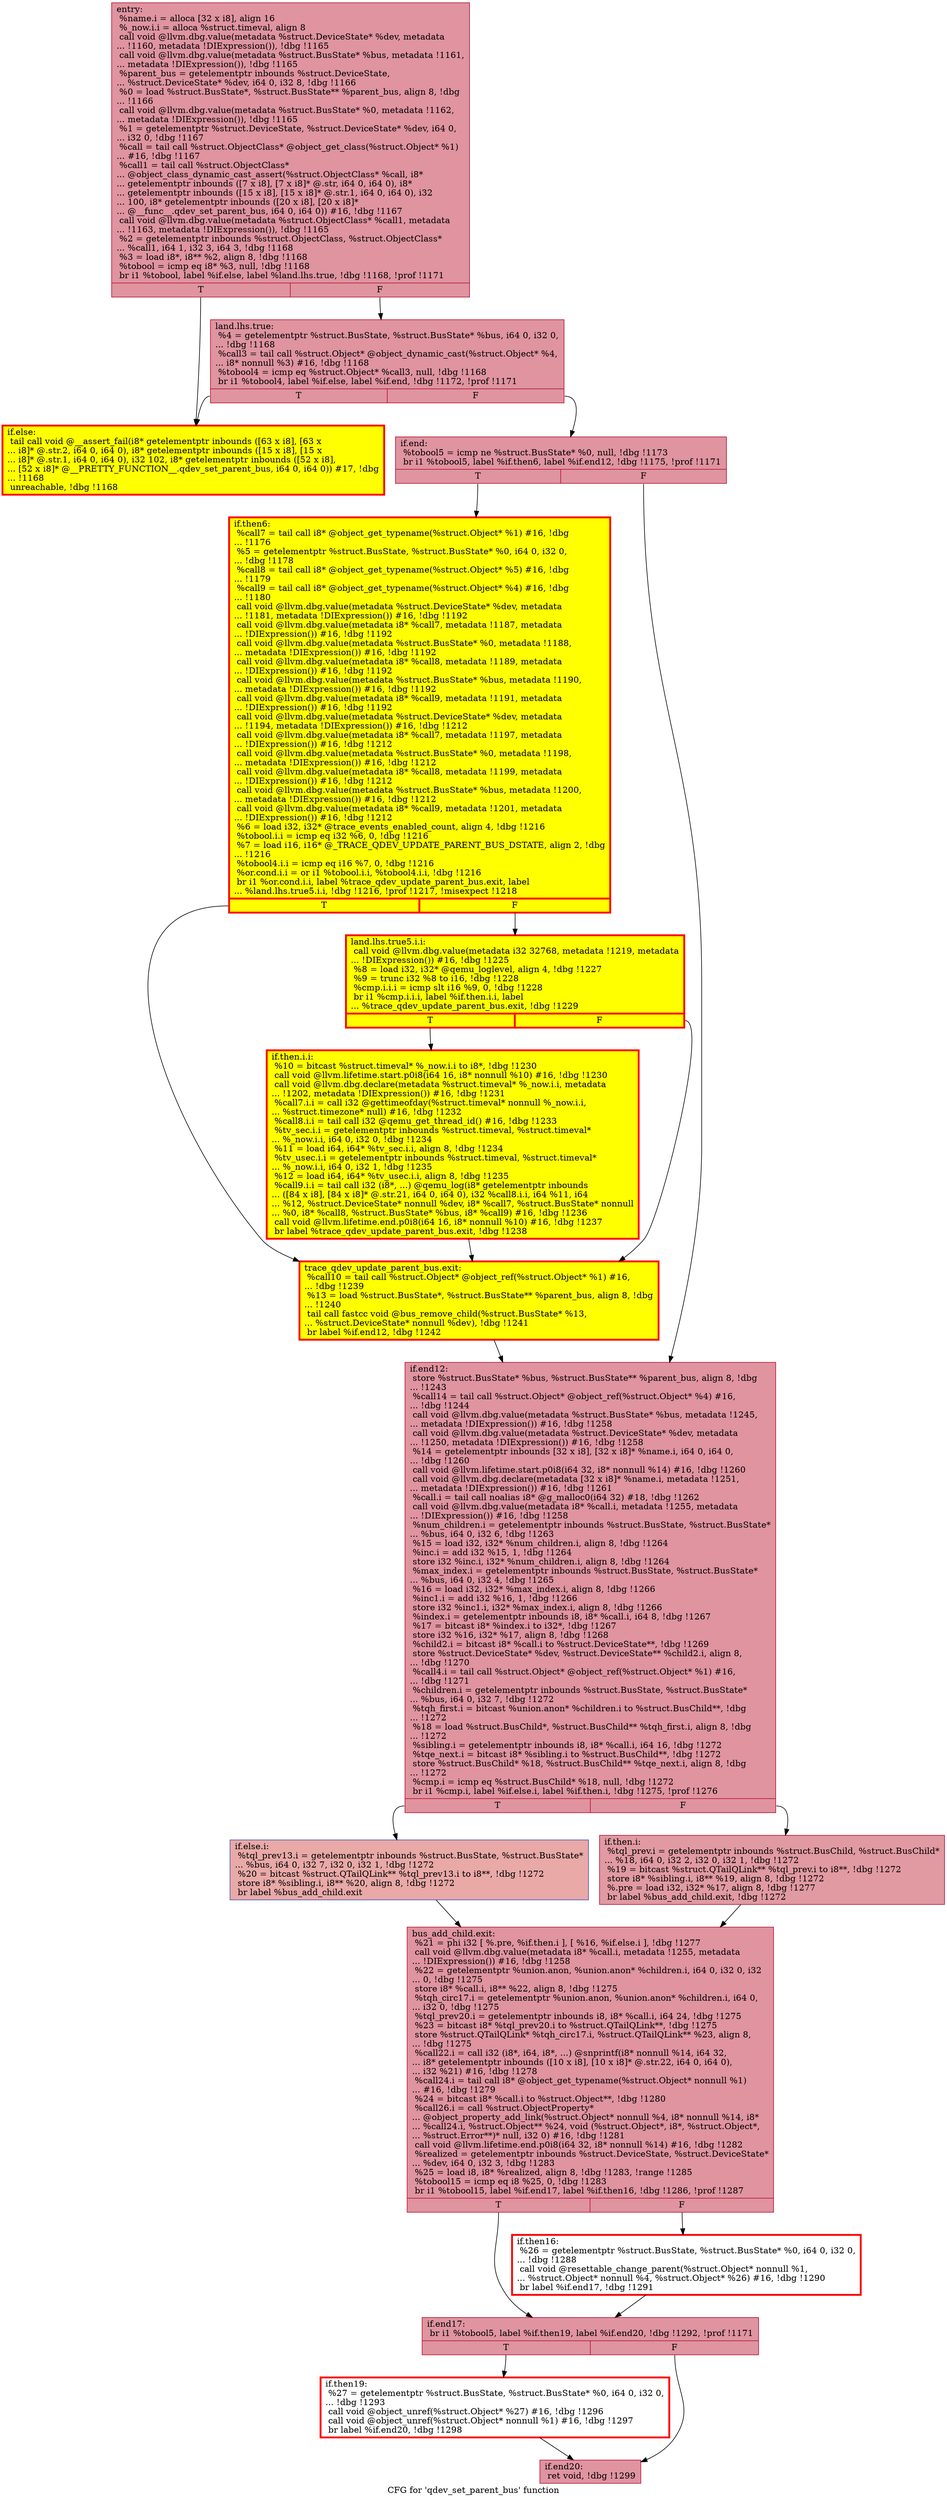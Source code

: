 digraph "CFG for 'qdev_set_parent_bus' function" {
	label="CFG for 'qdev_set_parent_bus' function";

	Node0x55e1ca0d0d10 [shape=record,color="#b70d28ff", style=filled, fillcolor="#b70d2870",label="{entry:\l  %name.i = alloca [32 x i8], align 16\l  %_now.i.i = alloca %struct.timeval, align 8\l  call void @llvm.dbg.value(metadata %struct.DeviceState* %dev, metadata\l... !1160, metadata !DIExpression()), !dbg !1165\l  call void @llvm.dbg.value(metadata %struct.BusState* %bus, metadata !1161,\l... metadata !DIExpression()), !dbg !1165\l  %parent_bus = getelementptr inbounds %struct.DeviceState,\l... %struct.DeviceState* %dev, i64 0, i32 8, !dbg !1166\l  %0 = load %struct.BusState*, %struct.BusState** %parent_bus, align 8, !dbg\l... !1166\l  call void @llvm.dbg.value(metadata %struct.BusState* %0, metadata !1162,\l... metadata !DIExpression()), !dbg !1165\l  %1 = getelementptr %struct.DeviceState, %struct.DeviceState* %dev, i64 0,\l... i32 0, !dbg !1167\l  %call = tail call %struct.ObjectClass* @object_get_class(%struct.Object* %1)\l... #16, !dbg !1167\l  %call1 = tail call %struct.ObjectClass*\l... @object_class_dynamic_cast_assert(%struct.ObjectClass* %call, i8*\l... getelementptr inbounds ([7 x i8], [7 x i8]* @.str, i64 0, i64 0), i8*\l... getelementptr inbounds ([15 x i8], [15 x i8]* @.str.1, i64 0, i64 0), i32\l... 100, i8* getelementptr inbounds ([20 x i8], [20 x i8]*\l... @__func__.qdev_set_parent_bus, i64 0, i64 0)) #16, !dbg !1167\l  call void @llvm.dbg.value(metadata %struct.ObjectClass* %call1, metadata\l... !1163, metadata !DIExpression()), !dbg !1165\l  %2 = getelementptr inbounds %struct.ObjectClass, %struct.ObjectClass*\l... %call1, i64 1, i32 3, i64 3, !dbg !1168\l  %3 = load i8*, i8** %2, align 8, !dbg !1168\l  %tobool = icmp eq i8* %3, null, !dbg !1168\l  br i1 %tobool, label %if.else, label %land.lhs.true, !dbg !1168, !prof !1171\l|{<s0>T|<s1>F}}"];
	Node0x55e1ca0d0d10:s0 -> Node0x55e1ca0df960;
	Node0x55e1ca0d0d10:s1 -> Node0x55e1ca0df9d0;
	Node0x55e1ca0df9d0 [shape=record,color="#b70d28ff", style=filled, fillcolor="#b70d2870",label="{land.lhs.true:                                    \l  %4 = getelementptr %struct.BusState, %struct.BusState* %bus, i64 0, i32 0,\l... !dbg !1168\l  %call3 = tail call %struct.Object* @object_dynamic_cast(%struct.Object* %4,\l... i8* nonnull %3) #16, !dbg !1168\l  %tobool4 = icmp eq %struct.Object* %call3, null, !dbg !1168\l  br i1 %tobool4, label %if.else, label %if.end, !dbg !1172, !prof !1171\l|{<s0>T|<s1>F}}"];
	Node0x55e1ca0df9d0:s0 -> Node0x55e1ca0df960;
	Node0x55e1ca0df9d0:s1 -> Node0x55e1ca0df910;
	Node0x55e1ca0df960 [shape=record,penwidth=3.0, style="filled", color="red", fillcolor="yellow",label="{if.else:                                          \l  tail call void @__assert_fail(i8* getelementptr inbounds ([63 x i8], [63 x\l... i8]* @.str.2, i64 0, i64 0), i8* getelementptr inbounds ([15 x i8], [15 x\l... i8]* @.str.1, i64 0, i64 0), i32 102, i8* getelementptr inbounds ([52 x i8],\l... [52 x i8]* @__PRETTY_FUNCTION__.qdev_set_parent_bus, i64 0, i64 0)) #17, !dbg\l... !1168\l  unreachable, !dbg !1168\l}"];
	Node0x55e1ca0df910 [shape=record,color="#b70d28ff", style=filled, fillcolor="#b70d2870",label="{if.end:                                           \l  %tobool5 = icmp ne %struct.BusState* %0, null, !dbg !1173\l  br i1 %tobool5, label %if.then6, label %if.end12, !dbg !1175, !prof !1171\l|{<s0>T|<s1>F}}"];
	Node0x55e1ca0df910:s0 -> Node0x55e1ca0a1260;
	Node0x55e1ca0df910:s1 -> Node0x55e1ca0a1320;
	Node0x55e1ca0a1260 [shape=record,penwidth=3.0, style="filled", color="red", fillcolor="yellow",label="{if.then6:                                         \l  %call7 = tail call i8* @object_get_typename(%struct.Object* %1) #16, !dbg\l... !1176\l  %5 = getelementptr %struct.BusState, %struct.BusState* %0, i64 0, i32 0,\l... !dbg !1178\l  %call8 = tail call i8* @object_get_typename(%struct.Object* %5) #16, !dbg\l... !1179\l  %call9 = tail call i8* @object_get_typename(%struct.Object* %4) #16, !dbg\l... !1180\l  call void @llvm.dbg.value(metadata %struct.DeviceState* %dev, metadata\l... !1181, metadata !DIExpression()) #16, !dbg !1192\l  call void @llvm.dbg.value(metadata i8* %call7, metadata !1187, metadata\l... !DIExpression()) #16, !dbg !1192\l  call void @llvm.dbg.value(metadata %struct.BusState* %0, metadata !1188,\l... metadata !DIExpression()) #16, !dbg !1192\l  call void @llvm.dbg.value(metadata i8* %call8, metadata !1189, metadata\l... !DIExpression()) #16, !dbg !1192\l  call void @llvm.dbg.value(metadata %struct.BusState* %bus, metadata !1190,\l... metadata !DIExpression()) #16, !dbg !1192\l  call void @llvm.dbg.value(metadata i8* %call9, metadata !1191, metadata\l... !DIExpression()) #16, !dbg !1192\l  call void @llvm.dbg.value(metadata %struct.DeviceState* %dev, metadata\l... !1194, metadata !DIExpression()) #16, !dbg !1212\l  call void @llvm.dbg.value(metadata i8* %call7, metadata !1197, metadata\l... !DIExpression()) #16, !dbg !1212\l  call void @llvm.dbg.value(metadata %struct.BusState* %0, metadata !1198,\l... metadata !DIExpression()) #16, !dbg !1212\l  call void @llvm.dbg.value(metadata i8* %call8, metadata !1199, metadata\l... !DIExpression()) #16, !dbg !1212\l  call void @llvm.dbg.value(metadata %struct.BusState* %bus, metadata !1200,\l... metadata !DIExpression()) #16, !dbg !1212\l  call void @llvm.dbg.value(metadata i8* %call9, metadata !1201, metadata\l... !DIExpression()) #16, !dbg !1212\l  %6 = load i32, i32* @trace_events_enabled_count, align 4, !dbg !1216\l  %tobool.i.i = icmp eq i32 %6, 0, !dbg !1216\l  %7 = load i16, i16* @_TRACE_QDEV_UPDATE_PARENT_BUS_DSTATE, align 2, !dbg\l... !1216\l  %tobool4.i.i = icmp eq i16 %7, 0, !dbg !1216\l  %or.cond.i.i = or i1 %tobool.i.i, %tobool4.i.i, !dbg !1216\l  br i1 %or.cond.i.i, label %trace_qdev_update_parent_bus.exit, label\l... %land.lhs.true5.i.i, !dbg !1216, !prof !1217, !misexpect !1218\l|{<s0>T|<s1>F}}"];
	Node0x55e1ca0a1260:s0 -> Node0x55e1ca160500;
	Node0x55e1ca0a1260:s1 -> Node0x55e1ca222860;
	Node0x55e1ca222860 [shape=record,penwidth=3.0, style="filled", color="red", fillcolor="yellow",label="{land.lhs.true5.i.i:                               \l  call void @llvm.dbg.value(metadata i32 32768, metadata !1219, metadata\l... !DIExpression()) #16, !dbg !1225\l  %8 = load i32, i32* @qemu_loglevel, align 4, !dbg !1227\l  %9 = trunc i32 %8 to i16, !dbg !1228\l  %cmp.i.i.i = icmp slt i16 %9, 0, !dbg !1228\l  br i1 %cmp.i.i.i, label %if.then.i.i, label\l... %trace_qdev_update_parent_bus.exit, !dbg !1229\l|{<s0>T|<s1>F}}"];
	Node0x55e1ca222860:s0 -> Node0x55e1ca2c90d0;
	Node0x55e1ca222860:s1 -> Node0x55e1ca160500;
	Node0x55e1ca2c90d0 [shape=record,penwidth=3.0, style="filled", color="red", fillcolor="yellow",label="{if.then.i.i:                                      \l  %10 = bitcast %struct.timeval* %_now.i.i to i8*, !dbg !1230\l  call void @llvm.lifetime.start.p0i8(i64 16, i8* nonnull %10) #16, !dbg !1230\l  call void @llvm.dbg.declare(metadata %struct.timeval* %_now.i.i, metadata\l... !1202, metadata !DIExpression()) #16, !dbg !1231\l  %call7.i.i = call i32 @gettimeofday(%struct.timeval* nonnull %_now.i.i,\l... %struct.timezone* null) #16, !dbg !1232\l  %call8.i.i = tail call i32 @qemu_get_thread_id() #16, !dbg !1233\l  %tv_sec.i.i = getelementptr inbounds %struct.timeval, %struct.timeval*\l... %_now.i.i, i64 0, i32 0, !dbg !1234\l  %11 = load i64, i64* %tv_sec.i.i, align 8, !dbg !1234\l  %tv_usec.i.i = getelementptr inbounds %struct.timeval, %struct.timeval*\l... %_now.i.i, i64 0, i32 1, !dbg !1235\l  %12 = load i64, i64* %tv_usec.i.i, align 8, !dbg !1235\l  %call9.i.i = tail call i32 (i8*, ...) @qemu_log(i8* getelementptr inbounds\l... ([84 x i8], [84 x i8]* @.str.21, i64 0, i64 0), i32 %call8.i.i, i64 %11, i64\l... %12, %struct.DeviceState* nonnull %dev, i8* %call7, %struct.BusState* nonnull\l... %0, i8* %call8, %struct.BusState* %bus, i8* %call9) #16, !dbg !1236\l  call void @llvm.lifetime.end.p0i8(i64 16, i8* nonnull %10) #16, !dbg !1237\l  br label %trace_qdev_update_parent_bus.exit, !dbg !1238\l}"];
	Node0x55e1ca2c90d0 -> Node0x55e1ca160500;
	Node0x55e1ca160500 [shape=record,penwidth=3.0, style="filled", color="red", fillcolor="yellow",label="{trace_qdev_update_parent_bus.exit:                \l  %call10 = tail call %struct.Object* @object_ref(%struct.Object* %1) #16,\l... !dbg !1239\l  %13 = load %struct.BusState*, %struct.BusState** %parent_bus, align 8, !dbg\l... !1240\l  tail call fastcc void @bus_remove_child(%struct.BusState* %13,\l... %struct.DeviceState* nonnull %dev), !dbg !1241\l  br label %if.end12, !dbg !1242\l}"];
	Node0x55e1ca160500 -> Node0x55e1ca0a1320;
	Node0x55e1ca0a1320 [shape=record,color="#b70d28ff", style=filled, fillcolor="#b70d2870",label="{if.end12:                                         \l  store %struct.BusState* %bus, %struct.BusState** %parent_bus, align 8, !dbg\l... !1243\l  %call14 = tail call %struct.Object* @object_ref(%struct.Object* %4) #16,\l... !dbg !1244\l  call void @llvm.dbg.value(metadata %struct.BusState* %bus, metadata !1245,\l... metadata !DIExpression()) #16, !dbg !1258\l  call void @llvm.dbg.value(metadata %struct.DeviceState* %dev, metadata\l... !1250, metadata !DIExpression()) #16, !dbg !1258\l  %14 = getelementptr inbounds [32 x i8], [32 x i8]* %name.i, i64 0, i64 0,\l... !dbg !1260\l  call void @llvm.lifetime.start.p0i8(i64 32, i8* nonnull %14) #16, !dbg !1260\l  call void @llvm.dbg.declare(metadata [32 x i8]* %name.i, metadata !1251,\l... metadata !DIExpression()) #16, !dbg !1261\l  %call.i = tail call noalias i8* @g_malloc0(i64 32) #18, !dbg !1262\l  call void @llvm.dbg.value(metadata i8* %call.i, metadata !1255, metadata\l... !DIExpression()) #16, !dbg !1258\l  %num_children.i = getelementptr inbounds %struct.BusState, %struct.BusState*\l... %bus, i64 0, i32 6, !dbg !1263\l  %15 = load i32, i32* %num_children.i, align 8, !dbg !1264\l  %inc.i = add i32 %15, 1, !dbg !1264\l  store i32 %inc.i, i32* %num_children.i, align 8, !dbg !1264\l  %max_index.i = getelementptr inbounds %struct.BusState, %struct.BusState*\l... %bus, i64 0, i32 4, !dbg !1265\l  %16 = load i32, i32* %max_index.i, align 8, !dbg !1266\l  %inc1.i = add i32 %16, 1, !dbg !1266\l  store i32 %inc1.i, i32* %max_index.i, align 8, !dbg !1266\l  %index.i = getelementptr inbounds i8, i8* %call.i, i64 8, !dbg !1267\l  %17 = bitcast i8* %index.i to i32*, !dbg !1267\l  store i32 %16, i32* %17, align 8, !dbg !1268\l  %child2.i = bitcast i8* %call.i to %struct.DeviceState**, !dbg !1269\l  store %struct.DeviceState* %dev, %struct.DeviceState** %child2.i, align 8,\l... !dbg !1270\l  %call4.i = tail call %struct.Object* @object_ref(%struct.Object* %1) #16,\l... !dbg !1271\l  %children.i = getelementptr inbounds %struct.BusState, %struct.BusState*\l... %bus, i64 0, i32 7, !dbg !1272\l  %tqh_first.i = bitcast %union.anon* %children.i to %struct.BusChild**, !dbg\l... !1272\l  %18 = load %struct.BusChild*, %struct.BusChild** %tqh_first.i, align 8, !dbg\l... !1272\l  %sibling.i = getelementptr inbounds i8, i8* %call.i, i64 16, !dbg !1272\l  %tqe_next.i = bitcast i8* %sibling.i to %struct.BusChild**, !dbg !1272\l  store %struct.BusChild* %18, %struct.BusChild** %tqe_next.i, align 8, !dbg\l... !1272\l  %cmp.i = icmp eq %struct.BusChild* %18, null, !dbg !1272\l  br i1 %cmp.i, label %if.else.i, label %if.then.i, !dbg !1275, !prof !1276\l|{<s0>T|<s1>F}}"];
	Node0x55e1ca0a1320:s0 -> Node0x55e1ca222900;
	Node0x55e1ca0a1320:s1 -> Node0x55e1ca27fef0;
	Node0x55e1ca27fef0 [shape=record,color="#b70d28ff", style=filled, fillcolor="#bb1b2c70",label="{if.then.i:                                        \l  %tql_prev.i = getelementptr inbounds %struct.BusChild, %struct.BusChild*\l... %18, i64 0, i32 2, i32 0, i32 1, !dbg !1272\l  %19 = bitcast %struct.QTailQLink** %tql_prev.i to i8**, !dbg !1272\l  store i8* %sibling.i, i8** %19, align 8, !dbg !1272\l  %.pre = load i32, i32* %17, align 8, !dbg !1277\l  br label %bus_add_child.exit, !dbg !1272\l}"];
	Node0x55e1ca27fef0 -> Node0x55e1ca2207c0;
	Node0x55e1ca222900 [shape=record,color="#3d50c3ff", style=filled, fillcolor="#ca3b3770",label="{if.else.i:                                        \l  %tql_prev13.i = getelementptr inbounds %struct.BusState, %struct.BusState*\l... %bus, i64 0, i32 7, i32 0, i32 1, !dbg !1272\l  %20 = bitcast %struct.QTailQLink** %tql_prev13.i to i8**, !dbg !1272\l  store i8* %sibling.i, i8** %20, align 8, !dbg !1272\l  br label %bus_add_child.exit\l}"];
	Node0x55e1ca222900 -> Node0x55e1ca2207c0;
	Node0x55e1ca2207c0 [shape=record,color="#b70d28ff", style=filled, fillcolor="#b70d2870",label="{bus_add_child.exit:                               \l  %21 = phi i32 [ %.pre, %if.then.i ], [ %16, %if.else.i ], !dbg !1277\l  call void @llvm.dbg.value(metadata i8* %call.i, metadata !1255, metadata\l... !DIExpression()) #16, !dbg !1258\l  %22 = getelementptr %union.anon, %union.anon* %children.i, i64 0, i32 0, i32\l... 0, !dbg !1275\l  store i8* %call.i, i8** %22, align 8, !dbg !1275\l  %tqh_circ17.i = getelementptr %union.anon, %union.anon* %children.i, i64 0,\l... i32 0, !dbg !1275\l  %tql_prev20.i = getelementptr inbounds i8, i8* %call.i, i64 24, !dbg !1275\l  %23 = bitcast i8* %tql_prev20.i to %struct.QTailQLink**, !dbg !1275\l  store %struct.QTailQLink* %tqh_circ17.i, %struct.QTailQLink** %23, align 8,\l... !dbg !1275\l  %call22.i = call i32 (i8*, i64, i8*, ...) @snprintf(i8* nonnull %14, i64 32,\l... i8* getelementptr inbounds ([10 x i8], [10 x i8]* @.str.22, i64 0, i64 0),\l... i32 %21) #16, !dbg !1278\l  %call24.i = tail call i8* @object_get_typename(%struct.Object* nonnull %1)\l... #16, !dbg !1279\l  %24 = bitcast i8* %call.i to %struct.Object**, !dbg !1280\l  %call26.i = call %struct.ObjectProperty*\l... @object_property_add_link(%struct.Object* nonnull %4, i8* nonnull %14, i8*\l... %call24.i, %struct.Object** %24, void (%struct.Object*, i8*, %struct.Object*,\l... %struct.Error**)* null, i32 0) #16, !dbg !1281\l  call void @llvm.lifetime.end.p0i8(i64 32, i8* nonnull %14) #16, !dbg !1282\l  %realized = getelementptr inbounds %struct.DeviceState, %struct.DeviceState*\l... %dev, i64 0, i32 3, !dbg !1283\l  %25 = load i8, i8* %realized, align 8, !dbg !1283, !range !1285\l  %tobool15 = icmp eq i8 %25, 0, !dbg !1283\l  br i1 %tobool15, label %if.end17, label %if.then16, !dbg !1286, !prof !1287\l|{<s0>T|<s1>F}}"];
	Node0x55e1ca2207c0:s0 -> Node0x55e1ca0df290;
	Node0x55e1ca2207c0:s1 -> Node0x55e1ca0bce80;
	Node0x55e1ca0bce80 [shape=record,penwidth=3.0, color="red",label="{if.then16:                                        \l  %26 = getelementptr %struct.BusState, %struct.BusState* %0, i64 0, i32 0,\l... !dbg !1288\l  call void @resettable_change_parent(%struct.Object* nonnull %1,\l... %struct.Object* nonnull %4, %struct.Object* %26) #16, !dbg !1290\l  br label %if.end17, !dbg !1291\l}"];
	Node0x55e1ca0bce80 -> Node0x55e1ca0df290;
	Node0x55e1ca0df290 [shape=record,color="#b70d28ff", style=filled, fillcolor="#b70d2870",label="{if.end17:                                         \l  br i1 %tobool5, label %if.then19, label %if.end20, !dbg !1292, !prof !1171\l|{<s0>T|<s1>F}}"];
	Node0x55e1ca0df290:s0 -> Node0x55e1ca0656e0;
	Node0x55e1ca0df290:s1 -> Node0x55e1ca0e4190;
	Node0x55e1ca0656e0 [shape=record,penwidth=3.0, color="red",label="{if.then19:                                        \l  %27 = getelementptr %struct.BusState, %struct.BusState* %0, i64 0, i32 0,\l... !dbg !1293\l  call void @object_unref(%struct.Object* %27) #16, !dbg !1296\l  call void @object_unref(%struct.Object* nonnull %1) #16, !dbg !1297\l  br label %if.end20, !dbg !1298\l}"];
	Node0x55e1ca0656e0 -> Node0x55e1ca0e4190;
	Node0x55e1ca0e4190 [shape=record,color="#b70d28ff", style=filled, fillcolor="#b70d2870",label="{if.end20:                                         \l  ret void, !dbg !1299\l}"];
}
